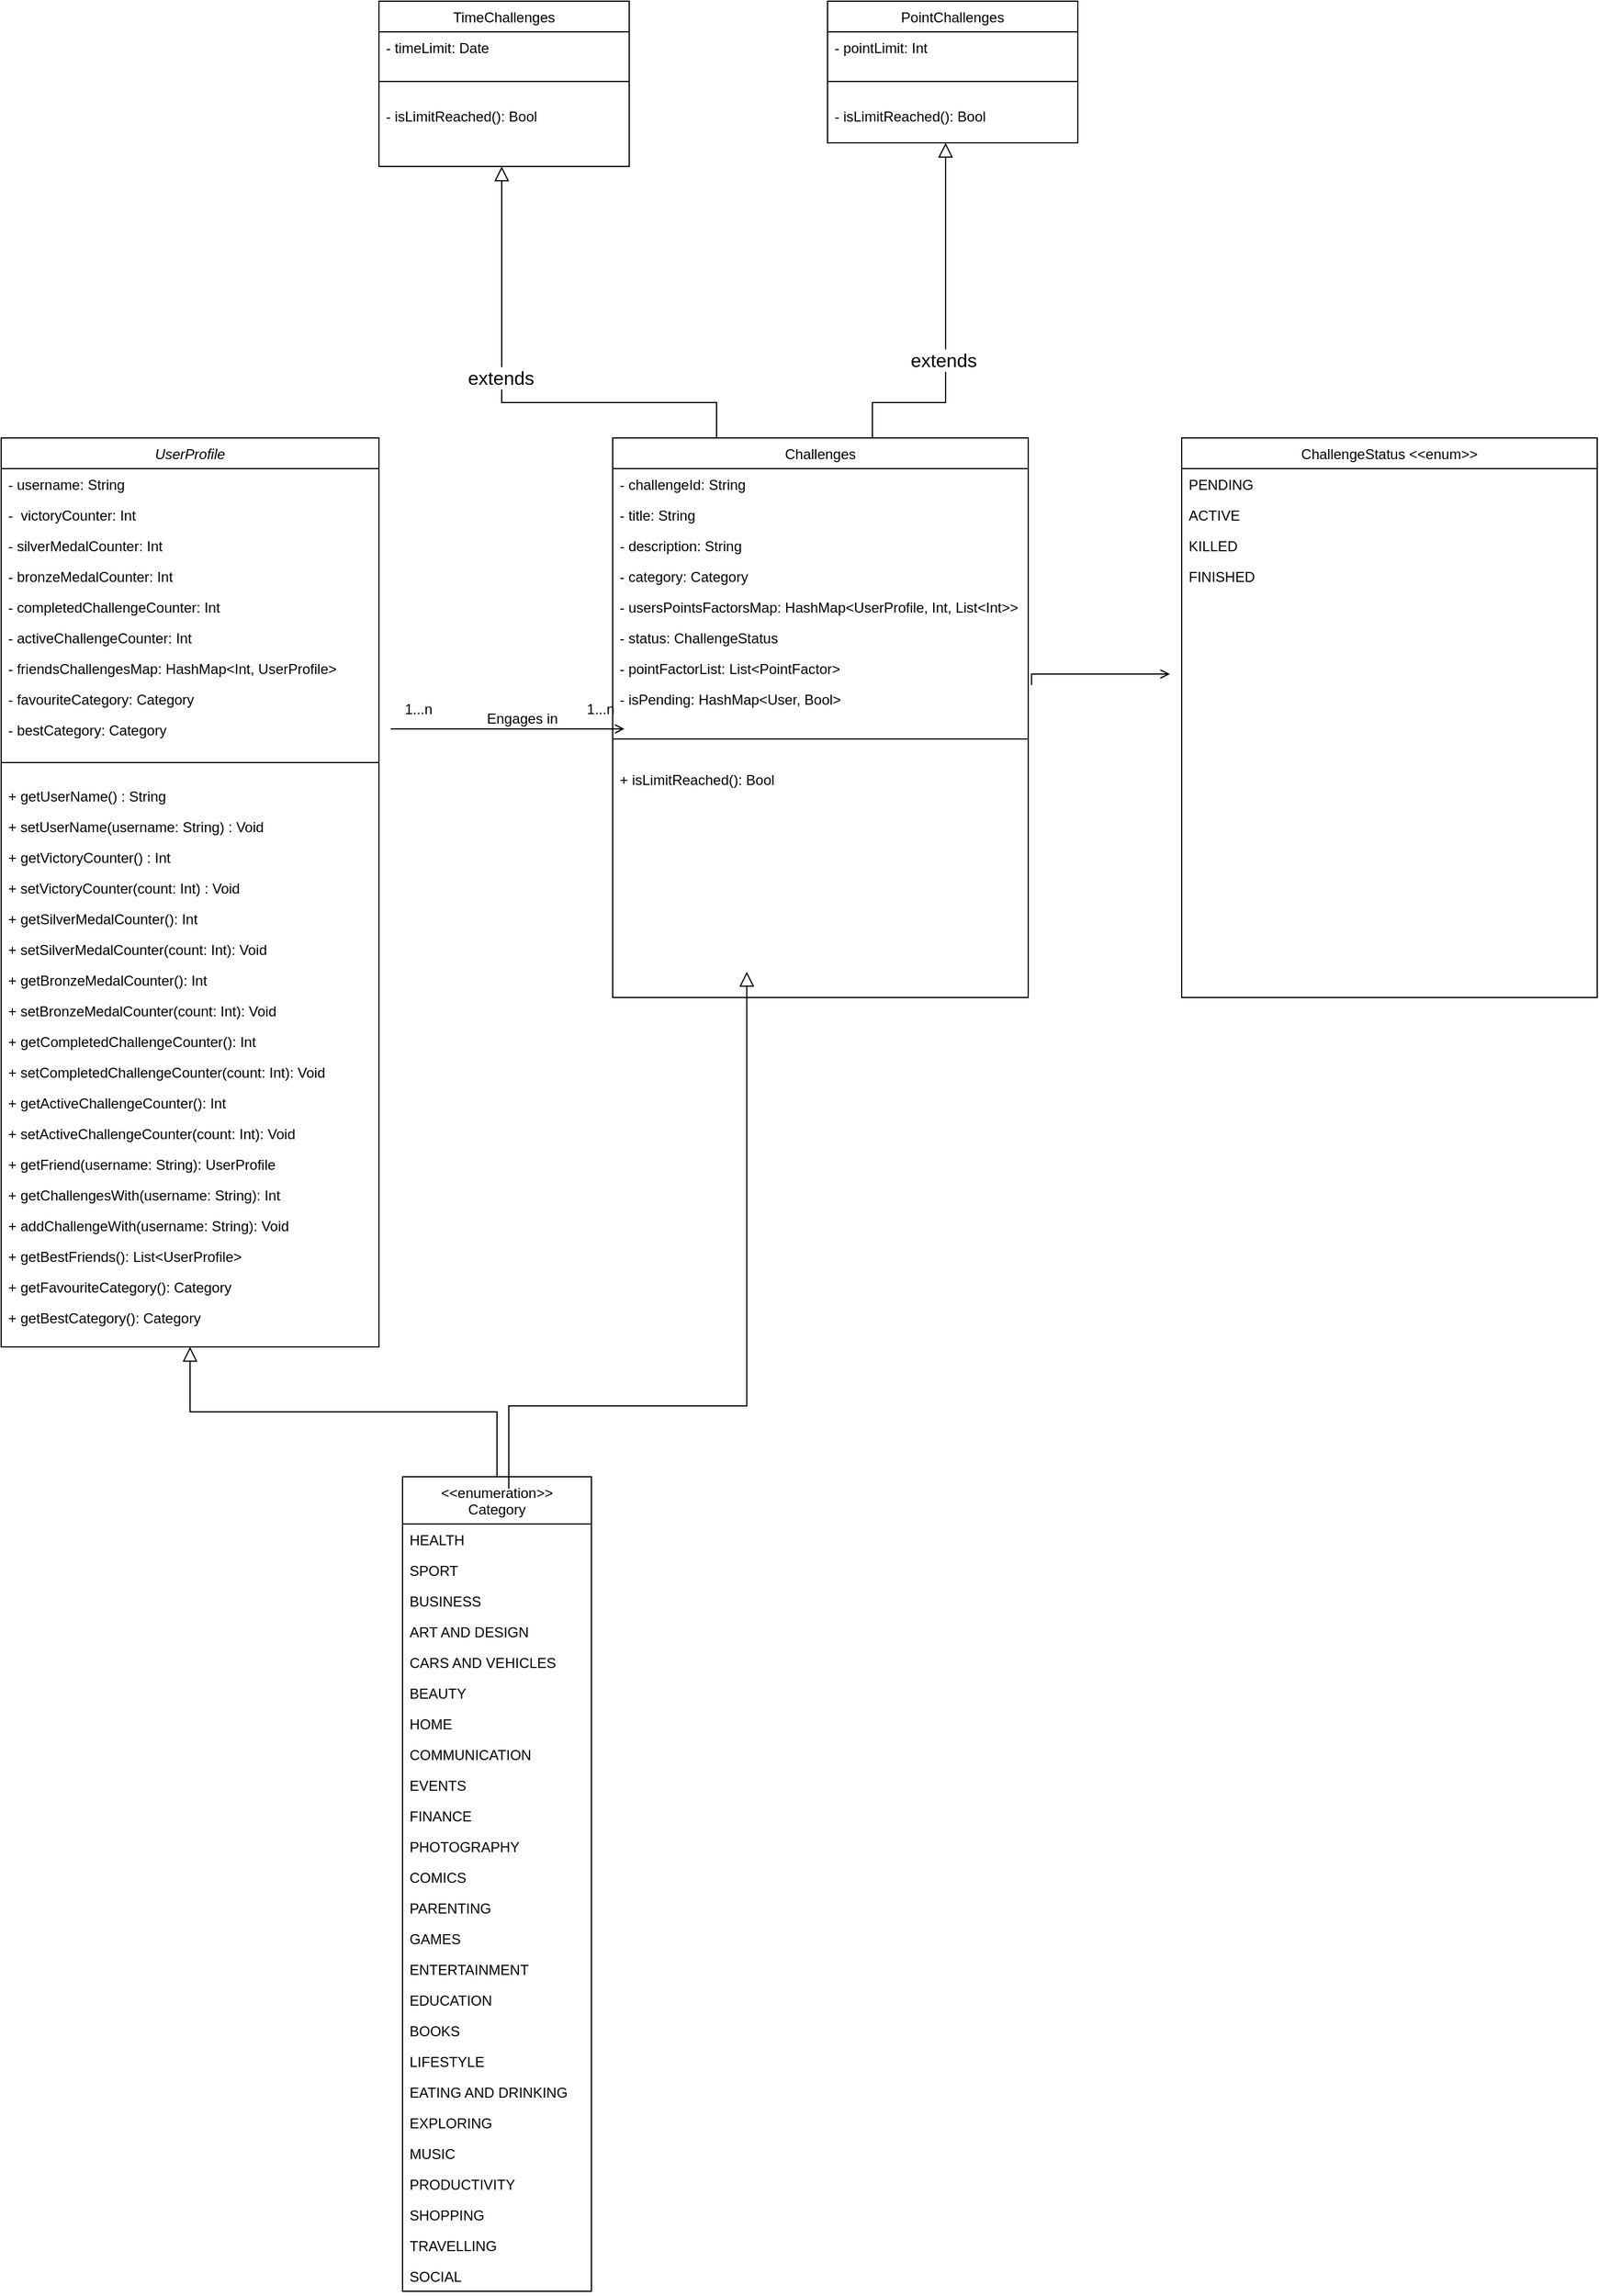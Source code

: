 <mxfile version="20.6.0" type="github">
  <diagram id="C5RBs43oDa-KdzZeNtuy" name="Page-1">
    <mxGraphModel dx="2145" dy="1769" grid="1" gridSize="10" guides="1" tooltips="1" connect="1" arrows="1" fold="1" page="1" pageScale="1" pageWidth="827" pageHeight="1169" math="0" shadow="0">
      <root>
        <mxCell id="WIyWlLk6GJQsqaUBKTNV-0" />
        <mxCell id="WIyWlLk6GJQsqaUBKTNV-1" parent="WIyWlLk6GJQsqaUBKTNV-0" />
        <mxCell id="zkfFHV4jXpPFQw0GAbJ--0" value="UserProfile" style="swimlane;fontStyle=2;align=center;verticalAlign=top;childLayout=stackLayout;horizontal=1;startSize=26;horizontalStack=0;resizeParent=1;resizeLast=0;collapsible=1;marginBottom=0;rounded=0;shadow=0;strokeWidth=1;" parent="WIyWlLk6GJQsqaUBKTNV-1" vertex="1">
          <mxGeometry x="-10" y="120" width="320" height="770" as="geometry">
            <mxRectangle x="230" y="140" width="160" height="26" as="alternateBounds" />
          </mxGeometry>
        </mxCell>
        <mxCell id="zkfFHV4jXpPFQw0GAbJ--1" value="- username: String" style="text;align=left;verticalAlign=top;spacingLeft=4;spacingRight=4;overflow=hidden;rotatable=0;points=[[0,0.5],[1,0.5]];portConstraint=eastwest;" parent="zkfFHV4jXpPFQw0GAbJ--0" vertex="1">
          <mxGeometry y="26" width="320" height="26" as="geometry" />
        </mxCell>
        <mxCell id="zkfFHV4jXpPFQw0GAbJ--2" value="-  victoryCounter: Int" style="text;align=left;verticalAlign=top;spacingLeft=4;spacingRight=4;overflow=hidden;rotatable=0;points=[[0,0.5],[1,0.5]];portConstraint=eastwest;rounded=0;shadow=0;html=0;" parent="zkfFHV4jXpPFQw0GAbJ--0" vertex="1">
          <mxGeometry y="52" width="320" height="26" as="geometry" />
        </mxCell>
        <mxCell id="zkfFHV4jXpPFQw0GAbJ--3" value="- silverMedalCounter: Int&#xa;" style="text;align=left;verticalAlign=top;spacingLeft=4;spacingRight=4;overflow=hidden;rotatable=0;points=[[0,0.5],[1,0.5]];portConstraint=eastwest;rounded=0;shadow=0;html=0;" parent="zkfFHV4jXpPFQw0GAbJ--0" vertex="1">
          <mxGeometry y="78" width="320" height="26" as="geometry" />
        </mxCell>
        <mxCell id="FBFpAw8Z1luZuFjAXSS2-0" value="- bronzeMedalCounter: Int" style="text;align=left;verticalAlign=top;spacingLeft=4;spacingRight=4;overflow=hidden;rotatable=0;points=[[0,0.5],[1,0.5]];portConstraint=eastwest;rounded=0;shadow=0;html=0;" parent="zkfFHV4jXpPFQw0GAbJ--0" vertex="1">
          <mxGeometry y="104" width="320" height="26" as="geometry" />
        </mxCell>
        <mxCell id="FBFpAw8Z1luZuFjAXSS2-6" value="- completedChallengeCounter: Int&#xa;" style="text;align=left;verticalAlign=top;spacingLeft=4;spacingRight=4;overflow=hidden;rotatable=0;points=[[0,0.5],[1,0.5]];portConstraint=eastwest;rounded=0;shadow=0;html=0;" parent="zkfFHV4jXpPFQw0GAbJ--0" vertex="1">
          <mxGeometry y="130" width="320" height="26" as="geometry" />
        </mxCell>
        <mxCell id="FBFpAw8Z1luZuFjAXSS2-7" value="- activeChallengeCounter: Int&#xa;" style="text;align=left;verticalAlign=top;spacingLeft=4;spacingRight=4;overflow=hidden;rotatable=0;points=[[0,0.5],[1,0.5]];portConstraint=eastwest;rounded=0;shadow=0;html=0;" parent="zkfFHV4jXpPFQw0GAbJ--0" vertex="1">
          <mxGeometry y="156" width="320" height="26" as="geometry" />
        </mxCell>
        <mxCell id="FBFpAw8Z1luZuFjAXSS2-1" value="- friendsChallengesMap: HashMap&lt;Int, UserProfile&gt;&#xa;" style="text;align=left;verticalAlign=top;spacingLeft=4;spacingRight=4;overflow=hidden;rotatable=0;points=[[0,0.5],[1,0.5]];portConstraint=eastwest;rounded=0;shadow=0;html=0;" parent="zkfFHV4jXpPFQw0GAbJ--0" vertex="1">
          <mxGeometry y="182" width="320" height="26" as="geometry" />
        </mxCell>
        <mxCell id="FBFpAw8Z1luZuFjAXSS2-2" value="- favouriteCategory: Category" style="text;align=left;verticalAlign=top;spacingLeft=4;spacingRight=4;overflow=hidden;rotatable=0;points=[[0,0.5],[1,0.5]];portConstraint=eastwest;rounded=0;shadow=0;html=0;" parent="zkfFHV4jXpPFQw0GAbJ--0" vertex="1">
          <mxGeometry y="208" width="320" height="26" as="geometry" />
        </mxCell>
        <mxCell id="FBFpAw8Z1luZuFjAXSS2-4" value="- bestCategory: Category&#xa;" style="text;align=left;verticalAlign=top;spacingLeft=4;spacingRight=4;overflow=hidden;rotatable=0;points=[[0,0.5],[1,0.5]];portConstraint=eastwest;rounded=0;shadow=0;html=0;" parent="zkfFHV4jXpPFQw0GAbJ--0" vertex="1">
          <mxGeometry y="234" width="320" height="26" as="geometry" />
        </mxCell>
        <mxCell id="zkfFHV4jXpPFQw0GAbJ--4" value="" style="line;html=1;strokeWidth=1;align=left;verticalAlign=middle;spacingTop=-1;spacingLeft=3;spacingRight=3;rotatable=0;labelPosition=right;points=[];portConstraint=eastwest;" parent="zkfFHV4jXpPFQw0GAbJ--0" vertex="1">
          <mxGeometry y="260" width="320" height="30" as="geometry" />
        </mxCell>
        <mxCell id="FBFpAw8Z1luZuFjAXSS2-75" value="+ getUserName() : String&#xa;" style="text;align=left;verticalAlign=top;spacingLeft=4;spacingRight=4;overflow=hidden;rotatable=0;points=[[0,0.5],[1,0.5]];portConstraint=eastwest;rounded=0;shadow=0;html=0;" parent="zkfFHV4jXpPFQw0GAbJ--0" vertex="1">
          <mxGeometry y="290" width="320" height="26" as="geometry" />
        </mxCell>
        <mxCell id="FBFpAw8Z1luZuFjAXSS2-76" value="+ setUserName(username: String) : Void&#xa;" style="text;align=left;verticalAlign=top;spacingLeft=4;spacingRight=4;overflow=hidden;rotatable=0;points=[[0,0.5],[1,0.5]];portConstraint=eastwest;rounded=0;shadow=0;html=0;" parent="zkfFHV4jXpPFQw0GAbJ--0" vertex="1">
          <mxGeometry y="316" width="320" height="26" as="geometry" />
        </mxCell>
        <mxCell id="FBFpAw8Z1luZuFjAXSS2-77" value="+ getVictoryCounter() : Int&#xa;" style="text;align=left;verticalAlign=top;spacingLeft=4;spacingRight=4;overflow=hidden;rotatable=0;points=[[0,0.5],[1,0.5]];portConstraint=eastwest;rounded=0;shadow=0;html=0;" parent="zkfFHV4jXpPFQw0GAbJ--0" vertex="1">
          <mxGeometry y="342" width="320" height="26" as="geometry" />
        </mxCell>
        <mxCell id="FBFpAw8Z1luZuFjAXSS2-78" value="+ setVictoryCounter(count: Int) : Void&#xa;" style="text;align=left;verticalAlign=top;spacingLeft=4;spacingRight=4;overflow=hidden;rotatable=0;points=[[0,0.5],[1,0.5]];portConstraint=eastwest;rounded=0;shadow=0;html=0;" parent="zkfFHV4jXpPFQw0GAbJ--0" vertex="1">
          <mxGeometry y="368" width="320" height="26" as="geometry" />
        </mxCell>
        <mxCell id="FBFpAw8Z1luZuFjAXSS2-80" value="+ getSilverMedalCounter(): Int&#xa;" style="text;align=left;verticalAlign=top;spacingLeft=4;spacingRight=4;overflow=hidden;rotatable=0;points=[[0,0.5],[1,0.5]];portConstraint=eastwest;rounded=0;shadow=0;html=0;" parent="zkfFHV4jXpPFQw0GAbJ--0" vertex="1">
          <mxGeometry y="394" width="320" height="26" as="geometry" />
        </mxCell>
        <mxCell id="FBFpAw8Z1luZuFjAXSS2-81" value="+ setSilverMedalCounter(count: Int): Void&#xa;" style="text;align=left;verticalAlign=top;spacingLeft=4;spacingRight=4;overflow=hidden;rotatable=0;points=[[0,0.5],[1,0.5]];portConstraint=eastwest;rounded=0;shadow=0;html=0;" parent="zkfFHV4jXpPFQw0GAbJ--0" vertex="1">
          <mxGeometry y="420" width="320" height="26" as="geometry" />
        </mxCell>
        <mxCell id="FBFpAw8Z1luZuFjAXSS2-82" value="+ getBronzeMedalCounter(): Int" style="text;align=left;verticalAlign=top;spacingLeft=4;spacingRight=4;overflow=hidden;rotatable=0;points=[[0,0.5],[1,0.5]];portConstraint=eastwest;rounded=0;shadow=0;html=0;" parent="zkfFHV4jXpPFQw0GAbJ--0" vertex="1">
          <mxGeometry y="446" width="320" height="26" as="geometry" />
        </mxCell>
        <mxCell id="FBFpAw8Z1luZuFjAXSS2-83" value="+ setBronzeMedalCounter(count: Int): Void&#xa;" style="text;align=left;verticalAlign=top;spacingLeft=4;spacingRight=4;overflow=hidden;rotatable=0;points=[[0,0.5],[1,0.5]];portConstraint=eastwest;rounded=0;shadow=0;html=0;" parent="zkfFHV4jXpPFQw0GAbJ--0" vertex="1">
          <mxGeometry y="472" width="320" height="26" as="geometry" />
        </mxCell>
        <mxCell id="FBFpAw8Z1luZuFjAXSS2-84" value="+ getCompletedChallengeCounter(): Int&#xa;" style="text;align=left;verticalAlign=top;spacingLeft=4;spacingRight=4;overflow=hidden;rotatable=0;points=[[0,0.5],[1,0.5]];portConstraint=eastwest;rounded=0;shadow=0;html=0;" parent="zkfFHV4jXpPFQw0GAbJ--0" vertex="1">
          <mxGeometry y="498" width="320" height="26" as="geometry" />
        </mxCell>
        <mxCell id="FBFpAw8Z1luZuFjAXSS2-85" value="+ setCompletedChallengeCounter(count: Int): Void&#xa;" style="text;align=left;verticalAlign=top;spacingLeft=4;spacingRight=4;overflow=hidden;rotatable=0;points=[[0,0.5],[1,0.5]];portConstraint=eastwest;rounded=0;shadow=0;html=0;" parent="zkfFHV4jXpPFQw0GAbJ--0" vertex="1">
          <mxGeometry y="524" width="320" height="26" as="geometry" />
        </mxCell>
        <mxCell id="FBFpAw8Z1luZuFjAXSS2-86" value="+ getActiveChallengeCounter(): Int&#xa;" style="text;align=left;verticalAlign=top;spacingLeft=4;spacingRight=4;overflow=hidden;rotatable=0;points=[[0,0.5],[1,0.5]];portConstraint=eastwest;rounded=0;shadow=0;html=0;" parent="zkfFHV4jXpPFQw0GAbJ--0" vertex="1">
          <mxGeometry y="550" width="320" height="26" as="geometry" />
        </mxCell>
        <mxCell id="FBFpAw8Z1luZuFjAXSS2-87" value="+ setActiveChallengeCounter(count: Int): Void&#xa;&#xa;" style="text;align=left;verticalAlign=top;spacingLeft=4;spacingRight=4;overflow=hidden;rotatable=0;points=[[0,0.5],[1,0.5]];portConstraint=eastwest;rounded=0;shadow=0;html=0;" parent="zkfFHV4jXpPFQw0GAbJ--0" vertex="1">
          <mxGeometry y="576" width="320" height="26" as="geometry" />
        </mxCell>
        <mxCell id="FBFpAw8Z1luZuFjAXSS2-88" value="+ getFriend(username: String): UserProfile&#xa;" style="text;align=left;verticalAlign=top;spacingLeft=4;spacingRight=4;overflow=hidden;rotatable=0;points=[[0,0.5],[1,0.5]];portConstraint=eastwest;rounded=0;shadow=0;html=0;" parent="zkfFHV4jXpPFQw0GAbJ--0" vertex="1">
          <mxGeometry y="602" width="320" height="26" as="geometry" />
        </mxCell>
        <mxCell id="FBFpAw8Z1luZuFjAXSS2-89" value="+ getChallengesWith(username: String): Int&#xa;" style="text;align=left;verticalAlign=top;spacingLeft=4;spacingRight=4;overflow=hidden;rotatable=0;points=[[0,0.5],[1,0.5]];portConstraint=eastwest;rounded=0;shadow=0;html=0;" parent="zkfFHV4jXpPFQw0GAbJ--0" vertex="1">
          <mxGeometry y="628" width="320" height="26" as="geometry" />
        </mxCell>
        <mxCell id="FBFpAw8Z1luZuFjAXSS2-90" value="+ addChallengeWith(username: String): Void&#xa;" style="text;align=left;verticalAlign=top;spacingLeft=4;spacingRight=4;overflow=hidden;rotatable=0;points=[[0,0.5],[1,0.5]];portConstraint=eastwest;rounded=0;shadow=0;html=0;" parent="zkfFHV4jXpPFQw0GAbJ--0" vertex="1">
          <mxGeometry y="654" width="320" height="26" as="geometry" />
        </mxCell>
        <mxCell id="FBFpAw8Z1luZuFjAXSS2-91" value="+ getBestFriends(): List&lt;UserProfile&gt;&#xa;" style="text;align=left;verticalAlign=top;spacingLeft=4;spacingRight=4;overflow=hidden;rotatable=0;points=[[0,0.5],[1,0.5]];portConstraint=eastwest;rounded=0;shadow=0;html=0;" parent="zkfFHV4jXpPFQw0GAbJ--0" vertex="1">
          <mxGeometry y="680" width="320" height="26" as="geometry" />
        </mxCell>
        <mxCell id="FBFpAw8Z1luZuFjAXSS2-92" value="+ getFavouriteCategory(): Category" style="text;align=left;verticalAlign=top;spacingLeft=4;spacingRight=4;overflow=hidden;rotatable=0;points=[[0,0.5],[1,0.5]];portConstraint=eastwest;rounded=0;shadow=0;html=0;" parent="zkfFHV4jXpPFQw0GAbJ--0" vertex="1">
          <mxGeometry y="706" width="320" height="26" as="geometry" />
        </mxCell>
        <mxCell id="FBFpAw8Z1luZuFjAXSS2-94" value="+ getBestCategory(): Category" style="text;align=left;verticalAlign=top;spacingLeft=4;spacingRight=4;overflow=hidden;rotatable=0;points=[[0,0.5],[1,0.5]];portConstraint=eastwest;rounded=0;shadow=0;html=0;" parent="zkfFHV4jXpPFQw0GAbJ--0" vertex="1">
          <mxGeometry y="732" width="320" height="26" as="geometry" />
        </mxCell>
        <mxCell id="zkfFHV4jXpPFQw0GAbJ--6" value="&lt;&lt;enumeration&gt;&gt;&#xa;Category" style="swimlane;fontStyle=0;align=center;verticalAlign=top;childLayout=stackLayout;horizontal=1;startSize=40;horizontalStack=0;resizeParent=1;resizeLast=0;collapsible=1;marginBottom=0;rounded=0;shadow=0;strokeWidth=1;" parent="WIyWlLk6GJQsqaUBKTNV-1" vertex="1">
          <mxGeometry x="330" y="1000" width="160" height="690" as="geometry">
            <mxRectangle x="185" y="510" width="160" height="26" as="alternateBounds" />
          </mxGeometry>
        </mxCell>
        <mxCell id="zkfFHV4jXpPFQw0GAbJ--7" value="HEALTH" style="text;align=left;verticalAlign=top;spacingLeft=4;spacingRight=4;overflow=hidden;rotatable=0;points=[[0,0.5],[1,0.5]];portConstraint=eastwest;" parent="zkfFHV4jXpPFQw0GAbJ--6" vertex="1">
          <mxGeometry y="40" width="160" height="26" as="geometry" />
        </mxCell>
        <mxCell id="zkfFHV4jXpPFQw0GAbJ--8" value="SPORT" style="text;align=left;verticalAlign=top;spacingLeft=4;spacingRight=4;overflow=hidden;rotatable=0;points=[[0,0.5],[1,0.5]];portConstraint=eastwest;rounded=0;shadow=0;html=0;" parent="zkfFHV4jXpPFQw0GAbJ--6" vertex="1">
          <mxGeometry y="66" width="160" height="26" as="geometry" />
        </mxCell>
        <mxCell id="FBFpAw8Z1luZuFjAXSS2-13" value="BUSINESS&#xa;" style="text;align=left;verticalAlign=top;spacingLeft=4;spacingRight=4;overflow=hidden;rotatable=0;points=[[0,0.5],[1,0.5]];portConstraint=eastwest;rounded=0;shadow=0;html=0;" parent="zkfFHV4jXpPFQw0GAbJ--6" vertex="1">
          <mxGeometry y="92" width="160" height="26" as="geometry" />
        </mxCell>
        <mxCell id="FBFpAw8Z1luZuFjAXSS2-19" value="ART AND DESIGN&#xa;" style="text;align=left;verticalAlign=top;spacingLeft=4;spacingRight=4;overflow=hidden;rotatable=0;points=[[0,0.5],[1,0.5]];portConstraint=eastwest;rounded=0;shadow=0;html=0;" parent="zkfFHV4jXpPFQw0GAbJ--6" vertex="1">
          <mxGeometry y="118" width="160" height="26" as="geometry" />
        </mxCell>
        <mxCell id="FBFpAw8Z1luZuFjAXSS2-20" value="CARS AND VEHICLES&#xa;" style="text;align=left;verticalAlign=top;spacingLeft=4;spacingRight=4;overflow=hidden;rotatable=0;points=[[0,0.5],[1,0.5]];portConstraint=eastwest;rounded=0;shadow=0;html=0;" parent="zkfFHV4jXpPFQw0GAbJ--6" vertex="1">
          <mxGeometry y="144" width="160" height="26" as="geometry" />
        </mxCell>
        <mxCell id="FBFpAw8Z1luZuFjAXSS2-21" value="BEAUTY&#xa;" style="text;align=left;verticalAlign=top;spacingLeft=4;spacingRight=4;overflow=hidden;rotatable=0;points=[[0,0.5],[1,0.5]];portConstraint=eastwest;rounded=0;shadow=0;html=0;" parent="zkfFHV4jXpPFQw0GAbJ--6" vertex="1">
          <mxGeometry y="170" width="160" height="26" as="geometry" />
        </mxCell>
        <mxCell id="FBFpAw8Z1luZuFjAXSS2-22" value="HOME" style="text;align=left;verticalAlign=top;spacingLeft=4;spacingRight=4;overflow=hidden;rotatable=0;points=[[0,0.5],[1,0.5]];portConstraint=eastwest;rounded=0;shadow=0;html=0;" parent="zkfFHV4jXpPFQw0GAbJ--6" vertex="1">
          <mxGeometry y="196" width="160" height="26" as="geometry" />
        </mxCell>
        <mxCell id="FBFpAw8Z1luZuFjAXSS2-32" value="COMMUNICATION&#xa;" style="text;align=left;verticalAlign=top;spacingLeft=4;spacingRight=4;overflow=hidden;rotatable=0;points=[[0,0.5],[1,0.5]];portConstraint=eastwest;rounded=0;shadow=0;html=0;" parent="zkfFHV4jXpPFQw0GAbJ--6" vertex="1">
          <mxGeometry y="222" width="160" height="26" as="geometry" />
        </mxCell>
        <mxCell id="FBFpAw8Z1luZuFjAXSS2-33" value="EVENTS" style="text;align=left;verticalAlign=top;spacingLeft=4;spacingRight=4;overflow=hidden;rotatable=0;points=[[0,0.5],[1,0.5]];portConstraint=eastwest;rounded=0;shadow=0;html=0;" parent="zkfFHV4jXpPFQw0GAbJ--6" vertex="1">
          <mxGeometry y="248" width="160" height="26" as="geometry" />
        </mxCell>
        <mxCell id="FBFpAw8Z1luZuFjAXSS2-34" value="FINANCE" style="text;align=left;verticalAlign=top;spacingLeft=4;spacingRight=4;overflow=hidden;rotatable=0;points=[[0,0.5],[1,0.5]];portConstraint=eastwest;rounded=0;shadow=0;html=0;" parent="zkfFHV4jXpPFQw0GAbJ--6" vertex="1">
          <mxGeometry y="274" width="160" height="26" as="geometry" />
        </mxCell>
        <mxCell id="FBFpAw8Z1luZuFjAXSS2-35" value="PHOTOGRAPHY" style="text;align=left;verticalAlign=top;spacingLeft=4;spacingRight=4;overflow=hidden;rotatable=0;points=[[0,0.5],[1,0.5]];portConstraint=eastwest;rounded=0;shadow=0;html=0;" parent="zkfFHV4jXpPFQw0GAbJ--6" vertex="1">
          <mxGeometry y="300" width="160" height="26" as="geometry" />
        </mxCell>
        <mxCell id="FBFpAw8Z1luZuFjAXSS2-36" value="COMICS" style="text;align=left;verticalAlign=top;spacingLeft=4;spacingRight=4;overflow=hidden;rotatable=0;points=[[0,0.5],[1,0.5]];portConstraint=eastwest;rounded=0;shadow=0;html=0;" parent="zkfFHV4jXpPFQw0GAbJ--6" vertex="1">
          <mxGeometry y="326" width="160" height="26" as="geometry" />
        </mxCell>
        <mxCell id="FBFpAw8Z1luZuFjAXSS2-37" value="PARENTING" style="text;align=left;verticalAlign=top;spacingLeft=4;spacingRight=4;overflow=hidden;rotatable=0;points=[[0,0.5],[1,0.5]];portConstraint=eastwest;rounded=0;shadow=0;html=0;" parent="zkfFHV4jXpPFQw0GAbJ--6" vertex="1">
          <mxGeometry y="352" width="160" height="26" as="geometry" />
        </mxCell>
        <mxCell id="FBFpAw8Z1luZuFjAXSS2-38" value="GAMES" style="text;align=left;verticalAlign=top;spacingLeft=4;spacingRight=4;overflow=hidden;rotatable=0;points=[[0,0.5],[1,0.5]];portConstraint=eastwest;rounded=0;shadow=0;html=0;" parent="zkfFHV4jXpPFQw0GAbJ--6" vertex="1">
          <mxGeometry y="378" width="160" height="26" as="geometry" />
        </mxCell>
        <mxCell id="FBFpAw8Z1luZuFjAXSS2-39" value="ENTERTAINMENT" style="text;align=left;verticalAlign=top;spacingLeft=4;spacingRight=4;overflow=hidden;rotatable=0;points=[[0,0.5],[1,0.5]];portConstraint=eastwest;rounded=0;shadow=0;html=0;" parent="zkfFHV4jXpPFQw0GAbJ--6" vertex="1">
          <mxGeometry y="404" width="160" height="26" as="geometry" />
        </mxCell>
        <mxCell id="FBFpAw8Z1luZuFjAXSS2-42" value="EDUCATION" style="text;align=left;verticalAlign=top;spacingLeft=4;spacingRight=4;overflow=hidden;rotatable=0;points=[[0,0.5],[1,0.5]];portConstraint=eastwest;rounded=0;shadow=0;html=0;" parent="zkfFHV4jXpPFQw0GAbJ--6" vertex="1">
          <mxGeometry y="430" width="160" height="26" as="geometry" />
        </mxCell>
        <mxCell id="FBFpAw8Z1luZuFjAXSS2-43" value="BOOKS" style="text;align=left;verticalAlign=top;spacingLeft=4;spacingRight=4;overflow=hidden;rotatable=0;points=[[0,0.5],[1,0.5]];portConstraint=eastwest;rounded=0;shadow=0;html=0;" parent="zkfFHV4jXpPFQw0GAbJ--6" vertex="1">
          <mxGeometry y="456" width="160" height="26" as="geometry" />
        </mxCell>
        <mxCell id="FBFpAw8Z1luZuFjAXSS2-63" value="LIFESTYLE" style="text;align=left;verticalAlign=top;spacingLeft=4;spacingRight=4;overflow=hidden;rotatable=0;points=[[0,0.5],[1,0.5]];portConstraint=eastwest;rounded=0;shadow=0;html=0;" parent="zkfFHV4jXpPFQw0GAbJ--6" vertex="1">
          <mxGeometry y="482" width="160" height="26" as="geometry" />
        </mxCell>
        <mxCell id="FBFpAw8Z1luZuFjAXSS2-64" value="EATING AND DRINKING" style="text;align=left;verticalAlign=top;spacingLeft=4;spacingRight=4;overflow=hidden;rotatable=0;points=[[0,0.5],[1,0.5]];portConstraint=eastwest;rounded=0;shadow=0;html=0;" parent="zkfFHV4jXpPFQw0GAbJ--6" vertex="1">
          <mxGeometry y="508" width="160" height="26" as="geometry" />
        </mxCell>
        <mxCell id="FBFpAw8Z1luZuFjAXSS2-65" value="EXPLORING" style="text;align=left;verticalAlign=top;spacingLeft=4;spacingRight=4;overflow=hidden;rotatable=0;points=[[0,0.5],[1,0.5]];portConstraint=eastwest;rounded=0;shadow=0;html=0;" parent="zkfFHV4jXpPFQw0GAbJ--6" vertex="1">
          <mxGeometry y="534" width="160" height="26" as="geometry" />
        </mxCell>
        <mxCell id="FBFpAw8Z1luZuFjAXSS2-66" value="MUSIC" style="text;align=left;verticalAlign=top;spacingLeft=4;spacingRight=4;overflow=hidden;rotatable=0;points=[[0,0.5],[1,0.5]];portConstraint=eastwest;rounded=0;shadow=0;html=0;" parent="zkfFHV4jXpPFQw0GAbJ--6" vertex="1">
          <mxGeometry y="560" width="160" height="26" as="geometry" />
        </mxCell>
        <mxCell id="FBFpAw8Z1luZuFjAXSS2-67" value="PRODUCTIVITY" style="text;align=left;verticalAlign=top;spacingLeft=4;spacingRight=4;overflow=hidden;rotatable=0;points=[[0,0.5],[1,0.5]];portConstraint=eastwest;rounded=0;shadow=0;html=0;" parent="zkfFHV4jXpPFQw0GAbJ--6" vertex="1">
          <mxGeometry y="586" width="160" height="26" as="geometry" />
        </mxCell>
        <mxCell id="FBFpAw8Z1luZuFjAXSS2-68" value="SHOPPING" style="text;align=left;verticalAlign=top;spacingLeft=4;spacingRight=4;overflow=hidden;rotatable=0;points=[[0,0.5],[1,0.5]];portConstraint=eastwest;rounded=0;shadow=0;html=0;" parent="zkfFHV4jXpPFQw0GAbJ--6" vertex="1">
          <mxGeometry y="612" width="160" height="26" as="geometry" />
        </mxCell>
        <mxCell id="FBFpAw8Z1luZuFjAXSS2-70" value="TRAVELLING" style="text;align=left;verticalAlign=top;spacingLeft=4;spacingRight=4;overflow=hidden;rotatable=0;points=[[0,0.5],[1,0.5]];portConstraint=eastwest;rounded=0;shadow=0;html=0;" parent="zkfFHV4jXpPFQw0GAbJ--6" vertex="1">
          <mxGeometry y="638" width="160" height="26" as="geometry" />
        </mxCell>
        <mxCell id="FBFpAw8Z1luZuFjAXSS2-72" value="SOCIAL" style="text;align=left;verticalAlign=top;spacingLeft=4;spacingRight=4;overflow=hidden;rotatable=0;points=[[0,0.5],[1,0.5]];portConstraint=eastwest;rounded=0;shadow=0;html=0;" parent="zkfFHV4jXpPFQw0GAbJ--6" vertex="1">
          <mxGeometry y="664" width="160" height="26" as="geometry" />
        </mxCell>
        <mxCell id="zkfFHV4jXpPFQw0GAbJ--17" value="Challenges" style="swimlane;fontStyle=0;align=center;verticalAlign=top;childLayout=stackLayout;horizontal=1;startSize=26;horizontalStack=0;resizeParent=1;resizeLast=0;collapsible=1;marginBottom=0;rounded=0;shadow=0;strokeWidth=1;" parent="WIyWlLk6GJQsqaUBKTNV-1" vertex="1">
          <mxGeometry x="508" y="120" width="352" height="474" as="geometry">
            <mxRectangle x="550" y="140" width="160" height="26" as="alternateBounds" />
          </mxGeometry>
        </mxCell>
        <mxCell id="zkfFHV4jXpPFQw0GAbJ--18" value="- challengeId: String" style="text;align=left;verticalAlign=top;spacingLeft=4;spacingRight=4;overflow=hidden;rotatable=0;points=[[0,0.5],[1,0.5]];portConstraint=eastwest;" parent="zkfFHV4jXpPFQw0GAbJ--17" vertex="1">
          <mxGeometry y="26" width="352" height="26" as="geometry" />
        </mxCell>
        <mxCell id="zkfFHV4jXpPFQw0GAbJ--19" value="- title: String&#xa;" style="text;align=left;verticalAlign=top;spacingLeft=4;spacingRight=4;overflow=hidden;rotatable=0;points=[[0,0.5],[1,0.5]];portConstraint=eastwest;rounded=0;shadow=0;html=0;" parent="zkfFHV4jXpPFQw0GAbJ--17" vertex="1">
          <mxGeometry y="52" width="352" height="26" as="geometry" />
        </mxCell>
        <mxCell id="zkfFHV4jXpPFQw0GAbJ--20" value="- description: String&#xa;" style="text;align=left;verticalAlign=top;spacingLeft=4;spacingRight=4;overflow=hidden;rotatable=0;points=[[0,0.5],[1,0.5]];portConstraint=eastwest;rounded=0;shadow=0;html=0;" parent="zkfFHV4jXpPFQw0GAbJ--17" vertex="1">
          <mxGeometry y="78" width="352" height="26" as="geometry" />
        </mxCell>
        <mxCell id="zkfFHV4jXpPFQw0GAbJ--21" value="- category: Category" style="text;align=left;verticalAlign=top;spacingLeft=4;spacingRight=4;overflow=hidden;rotatable=0;points=[[0,0.5],[1,0.5]];portConstraint=eastwest;rounded=0;shadow=0;html=0;" parent="zkfFHV4jXpPFQw0GAbJ--17" vertex="1">
          <mxGeometry y="104" width="352" height="26" as="geometry" />
        </mxCell>
        <mxCell id="zkfFHV4jXpPFQw0GAbJ--22" value="- usersPointsFactorsMap: HashMap&lt;UserProfile, Int, List&lt;Int&gt;&gt;" style="text;align=left;verticalAlign=top;spacingLeft=4;spacingRight=4;overflow=hidden;rotatable=0;points=[[0,0.5],[1,0.5]];portConstraint=eastwest;rounded=0;shadow=0;html=0;" parent="zkfFHV4jXpPFQw0GAbJ--17" vertex="1">
          <mxGeometry y="130" width="352" height="26" as="geometry" />
        </mxCell>
        <mxCell id="FBFpAw8Z1luZuFjAXSS2-96" value="- status: ChallengeStatus" style="text;align=left;verticalAlign=top;spacingLeft=4;spacingRight=4;overflow=hidden;rotatable=0;points=[[0,0.5],[1,0.5]];portConstraint=eastwest;rounded=0;shadow=0;html=0;" parent="zkfFHV4jXpPFQw0GAbJ--17" vertex="1">
          <mxGeometry y="156" width="352" height="26" as="geometry" />
        </mxCell>
        <mxCell id="FBFpAw8Z1luZuFjAXSS2-97" value="- pointFactorList: List&lt;PointFactor&gt;" style="text;align=left;verticalAlign=top;spacingLeft=4;spacingRight=4;overflow=hidden;rotatable=0;points=[[0,0.5],[1,0.5]];portConstraint=eastwest;rounded=0;shadow=0;html=0;" parent="zkfFHV4jXpPFQw0GAbJ--17" vertex="1">
          <mxGeometry y="182" width="352" height="26" as="geometry" />
        </mxCell>
        <mxCell id="0UnWy8WoWA7QSB2-TQKb-0" value="- isPending: HashMap&lt;User, Bool&gt;" style="text;align=left;verticalAlign=top;spacingLeft=4;spacingRight=4;overflow=hidden;rotatable=0;points=[[0,0.5],[1,0.5]];portConstraint=eastwest;rounded=0;shadow=0;html=0;" vertex="1" parent="zkfFHV4jXpPFQw0GAbJ--17">
          <mxGeometry y="208" width="352" height="26" as="geometry" />
        </mxCell>
        <mxCell id="zkfFHV4jXpPFQw0GAbJ--23" value="" style="line;html=1;strokeWidth=1;align=left;verticalAlign=middle;spacingTop=-1;spacingLeft=3;spacingRight=3;rotatable=0;labelPosition=right;points=[];portConstraint=eastwest;" parent="zkfFHV4jXpPFQw0GAbJ--17" vertex="1">
          <mxGeometry y="234" width="352" height="42" as="geometry" />
        </mxCell>
        <mxCell id="FBFpAw8Z1luZuFjAXSS2-127" value="+ isLimitReached(): Bool" style="text;align=left;verticalAlign=top;spacingLeft=4;spacingRight=4;overflow=hidden;rotatable=0;points=[[0,0.5],[1,0.5]];portConstraint=eastwest;rounded=0;shadow=0;html=0;" parent="zkfFHV4jXpPFQw0GAbJ--17" vertex="1">
          <mxGeometry y="276" width="352" height="26" as="geometry" />
        </mxCell>
        <mxCell id="FBFpAw8Z1luZuFjAXSS2-74" value="" style="endArrow=block;endSize=10;endFill=0;shadow=0;strokeWidth=1;rounded=0;edgeStyle=elbowEdgeStyle;elbow=vertical;exitX=0.5;exitY=0;exitDx=0;exitDy=0;entryX=0.5;entryY=1;entryDx=0;entryDy=0;" parent="WIyWlLk6GJQsqaUBKTNV-1" source="zkfFHV4jXpPFQw0GAbJ--6" target="zkfFHV4jXpPFQw0GAbJ--0" edge="1">
          <mxGeometry width="160" relative="1" as="geometry">
            <mxPoint x="560" y="501" as="sourcePoint" />
            <mxPoint x="220" y="490" as="targetPoint" />
          </mxGeometry>
        </mxCell>
        <mxCell id="FBFpAw8Z1luZuFjAXSS2-95" value="" style="endArrow=block;endSize=10;endFill=0;shadow=0;strokeWidth=1;rounded=0;edgeStyle=elbowEdgeStyle;elbow=vertical;exitX=0.5;exitY=0;exitDx=0;exitDy=0;entryX=0.536;entryY=1.162;entryDx=0;entryDy=0;entryPerimeter=0;" parent="WIyWlLk6GJQsqaUBKTNV-1" edge="1">
          <mxGeometry width="160" relative="1" as="geometry">
            <mxPoint x="420" y="1010" as="sourcePoint" />
            <mxPoint x="621.632" y="572.212" as="targetPoint" />
            <Array as="points">
              <mxPoint x="420" y="940" />
            </Array>
          </mxGeometry>
        </mxCell>
        <mxCell id="FBFpAw8Z1luZuFjAXSS2-99" value="TimeChallenges" style="swimlane;fontStyle=0;align=center;verticalAlign=top;childLayout=stackLayout;horizontal=1;startSize=26;horizontalStack=0;resizeParent=1;resizeLast=0;collapsible=1;marginBottom=0;rounded=0;shadow=0;strokeWidth=1;" parent="WIyWlLk6GJQsqaUBKTNV-1" vertex="1">
          <mxGeometry x="310" y="-250" width="212" height="140" as="geometry">
            <mxRectangle x="550" y="140" width="160" height="26" as="alternateBounds" />
          </mxGeometry>
        </mxCell>
        <mxCell id="FBFpAw8Z1luZuFjAXSS2-100" value="- timeLimit: Date" style="text;align=left;verticalAlign=top;spacingLeft=4;spacingRight=4;overflow=hidden;rotatable=0;points=[[0,0.5],[1,0.5]];portConstraint=eastwest;" parent="FBFpAw8Z1luZuFjAXSS2-99" vertex="1">
          <mxGeometry y="26" width="212" height="26" as="geometry" />
        </mxCell>
        <mxCell id="FBFpAw8Z1luZuFjAXSS2-107" value="" style="line;html=1;strokeWidth=1;align=left;verticalAlign=middle;spacingTop=-1;spacingLeft=3;spacingRight=3;rotatable=0;labelPosition=right;points=[];portConstraint=eastwest;" parent="FBFpAw8Z1luZuFjAXSS2-99" vertex="1">
          <mxGeometry y="52" width="212" height="32" as="geometry" />
        </mxCell>
        <mxCell id="FBFpAw8Z1luZuFjAXSS2-128" value="- isLimitReached(): Bool" style="text;align=left;verticalAlign=top;spacingLeft=4;spacingRight=4;overflow=hidden;rotatable=0;points=[[0,0.5],[1,0.5]];portConstraint=eastwest;rounded=0;shadow=0;html=0;" parent="FBFpAw8Z1luZuFjAXSS2-99" vertex="1">
          <mxGeometry y="84" width="212" height="26" as="geometry" />
        </mxCell>
        <mxCell id="FBFpAw8Z1luZuFjAXSS2-111" value="PointChallenges" style="swimlane;fontStyle=0;align=center;verticalAlign=top;childLayout=stackLayout;horizontal=1;startSize=26;horizontalStack=0;resizeParent=1;resizeLast=0;collapsible=1;marginBottom=0;rounded=0;shadow=0;strokeWidth=1;" parent="WIyWlLk6GJQsqaUBKTNV-1" vertex="1">
          <mxGeometry x="690" y="-250" width="212" height="120" as="geometry">
            <mxRectangle x="550" y="140" width="160" height="26" as="alternateBounds" />
          </mxGeometry>
        </mxCell>
        <mxCell id="FBFpAw8Z1luZuFjAXSS2-112" value="- pointLimit: Int" style="text;align=left;verticalAlign=top;spacingLeft=4;spacingRight=4;overflow=hidden;rotatable=0;points=[[0,0.5],[1,0.5]];portConstraint=eastwest;" parent="FBFpAw8Z1luZuFjAXSS2-111" vertex="1">
          <mxGeometry y="26" width="212" height="26" as="geometry" />
        </mxCell>
        <mxCell id="FBFpAw8Z1luZuFjAXSS2-119" value="" style="line;html=1;strokeWidth=1;align=left;verticalAlign=middle;spacingTop=-1;spacingLeft=3;spacingRight=3;rotatable=0;labelPosition=right;points=[];portConstraint=eastwest;" parent="FBFpAw8Z1luZuFjAXSS2-111" vertex="1">
          <mxGeometry y="52" width="212" height="32" as="geometry" />
        </mxCell>
        <mxCell id="FBFpAw8Z1luZuFjAXSS2-129" value="- isLimitReached(): Bool" style="text;align=left;verticalAlign=top;spacingLeft=4;spacingRight=4;overflow=hidden;rotatable=0;points=[[0,0.5],[1,0.5]];portConstraint=eastwest;rounded=0;shadow=0;html=0;" parent="FBFpAw8Z1luZuFjAXSS2-111" vertex="1">
          <mxGeometry y="84" width="212" height="26" as="geometry" />
        </mxCell>
        <mxCell id="FBFpAw8Z1luZuFjAXSS2-122" value="" style="endArrow=block;endSize=10;endFill=0;shadow=0;strokeWidth=1;rounded=0;edgeStyle=elbowEdgeStyle;elbow=vertical;exitX=0.25;exitY=0;exitDx=0;exitDy=0;" parent="WIyWlLk6GJQsqaUBKTNV-1" source="zkfFHV4jXpPFQw0GAbJ--17" edge="1">
          <mxGeometry width="160" relative="1" as="geometry">
            <mxPoint x="768" y="110" as="sourcePoint" />
            <mxPoint x="414" y="-110" as="targetPoint" />
            <Array as="points">
              <mxPoint x="510" y="90" />
            </Array>
          </mxGeometry>
        </mxCell>
        <mxCell id="FBFpAw8Z1luZuFjAXSS2-126" value="extends" style="edgeLabel;html=1;align=center;verticalAlign=middle;resizable=0;points=[];fontSize=16;" parent="FBFpAw8Z1luZuFjAXSS2-122" vertex="1" connectable="0">
          <mxGeometry x="0.134" y="1" relative="1" as="geometry">
            <mxPoint as="offset" />
          </mxGeometry>
        </mxCell>
        <mxCell id="FBFpAw8Z1luZuFjAXSS2-123" value="" style="endArrow=block;endSize=10;endFill=0;shadow=0;strokeWidth=1;rounded=0;edgeStyle=elbowEdgeStyle;elbow=vertical;exitX=0.625;exitY=0;exitDx=0;exitDy=0;exitPerimeter=0;" parent="WIyWlLk6GJQsqaUBKTNV-1" source="zkfFHV4jXpPFQw0GAbJ--17" edge="1">
          <mxGeometry width="160" relative="1" as="geometry">
            <mxPoint x="620" y="120" as="sourcePoint" />
            <mxPoint x="790" y="-130" as="targetPoint" />
            <Array as="points">
              <mxPoint x="710" y="90" />
            </Array>
          </mxGeometry>
        </mxCell>
        <mxCell id="FBFpAw8Z1luZuFjAXSS2-125" value="extends" style="edgeLabel;html=1;align=center;verticalAlign=middle;resizable=0;points=[];fontSize=16;" parent="FBFpAw8Z1luZuFjAXSS2-123" vertex="1" connectable="0">
          <mxGeometry x="-0.169" y="3" relative="1" as="geometry">
            <mxPoint x="1" y="1" as="offset" />
          </mxGeometry>
        </mxCell>
        <mxCell id="0UnWy8WoWA7QSB2-TQKb-1" value="ChallengeStatus &lt;&lt;enum&gt;&gt;" style="swimlane;fontStyle=0;align=center;verticalAlign=top;childLayout=stackLayout;horizontal=1;startSize=26;horizontalStack=0;resizeParent=1;resizeLast=0;collapsible=1;marginBottom=0;rounded=0;shadow=0;strokeWidth=1;" vertex="1" parent="WIyWlLk6GJQsqaUBKTNV-1">
          <mxGeometry x="990" y="120" width="352" height="474" as="geometry">
            <mxRectangle x="550" y="140" width="160" height="26" as="alternateBounds" />
          </mxGeometry>
        </mxCell>
        <mxCell id="0UnWy8WoWA7QSB2-TQKb-2" value="PENDING" style="text;align=left;verticalAlign=top;spacingLeft=4;spacingRight=4;overflow=hidden;rotatable=0;points=[[0,0.5],[1,0.5]];portConstraint=eastwest;" vertex="1" parent="0UnWy8WoWA7QSB2-TQKb-1">
          <mxGeometry y="26" width="352" height="26" as="geometry" />
        </mxCell>
        <mxCell id="0UnWy8WoWA7QSB2-TQKb-3" value="ACTIVE" style="text;align=left;verticalAlign=top;spacingLeft=4;spacingRight=4;overflow=hidden;rotatable=0;points=[[0,0.5],[1,0.5]];portConstraint=eastwest;rounded=0;shadow=0;html=0;" vertex="1" parent="0UnWy8WoWA7QSB2-TQKb-1">
          <mxGeometry y="52" width="352" height="26" as="geometry" />
        </mxCell>
        <mxCell id="0UnWy8WoWA7QSB2-TQKb-4" value="KILLED" style="text;align=left;verticalAlign=top;spacingLeft=4;spacingRight=4;overflow=hidden;rotatable=0;points=[[0,0.5],[1,0.5]];portConstraint=eastwest;rounded=0;shadow=0;html=0;" vertex="1" parent="0UnWy8WoWA7QSB2-TQKb-1">
          <mxGeometry y="78" width="352" height="26" as="geometry" />
        </mxCell>
        <mxCell id="0UnWy8WoWA7QSB2-TQKb-16" value="FINISHED" style="text;align=left;verticalAlign=top;spacingLeft=4;spacingRight=4;overflow=hidden;rotatable=0;points=[[0,0.5],[1,0.5]];portConstraint=eastwest;rounded=0;shadow=0;html=0;" vertex="1" parent="0UnWy8WoWA7QSB2-TQKb-1">
          <mxGeometry y="104" width="352" height="26" as="geometry" />
        </mxCell>
        <mxCell id="0UnWy8WoWA7QSB2-TQKb-12" value="" style="endArrow=open;shadow=0;strokeWidth=1;rounded=0;endFill=1;edgeStyle=elbowEdgeStyle;elbow=vertical;" edge="1" parent="WIyWlLk6GJQsqaUBKTNV-1">
          <mxGeometry x="0.5" y="41" relative="1" as="geometry">
            <mxPoint x="320" y="366.556" as="sourcePoint" />
            <mxPoint x="518.0" y="366.556" as="targetPoint" />
            <mxPoint x="-40" y="32" as="offset" />
          </mxGeometry>
        </mxCell>
        <mxCell id="0UnWy8WoWA7QSB2-TQKb-13" value="1...n " style="resizable=0;align=left;verticalAlign=bottom;labelBackgroundColor=none;fontSize=12;" connectable="0" vertex="1" parent="0UnWy8WoWA7QSB2-TQKb-12">
          <mxGeometry x="-1" relative="1" as="geometry">
            <mxPoint x="10" y="-8" as="offset" />
          </mxGeometry>
        </mxCell>
        <mxCell id="0UnWy8WoWA7QSB2-TQKb-14" value="1...n" style="resizable=0;align=right;verticalAlign=bottom;labelBackgroundColor=none;fontSize=12;" connectable="0" vertex="1" parent="0UnWy8WoWA7QSB2-TQKb-12">
          <mxGeometry x="1" relative="1" as="geometry">
            <mxPoint x="-7" y="-8" as="offset" />
          </mxGeometry>
        </mxCell>
        <mxCell id="0UnWy8WoWA7QSB2-TQKb-15" value="Engages in" style="text;html=1;resizable=0;points=[];;align=center;verticalAlign=middle;labelBackgroundColor=none;rounded=0;shadow=0;strokeWidth=1;fontSize=12;" vertex="1" connectable="0" parent="0UnWy8WoWA7QSB2-TQKb-12">
          <mxGeometry x="0.5" y="49" relative="1" as="geometry">
            <mxPoint x="-38" y="40" as="offset" />
          </mxGeometry>
        </mxCell>
        <mxCell id="zkfFHV4jXpPFQw0GAbJ--26" value="" style="endArrow=open;shadow=0;strokeWidth=1;rounded=0;endFill=1;edgeStyle=elbowEdgeStyle;elbow=vertical;exitX=1.008;exitY=0.051;exitDx=0;exitDy=0;exitPerimeter=0;" parent="WIyWlLk6GJQsqaUBKTNV-1" source="0UnWy8WoWA7QSB2-TQKb-0" edge="1">
          <mxGeometry x="0.5" y="41" relative="1" as="geometry">
            <mxPoint x="380" y="192" as="sourcePoint" />
            <mxPoint x="980" y="320" as="targetPoint" />
            <mxPoint x="-40" y="32" as="offset" />
            <Array as="points">
              <mxPoint x="970" y="320" />
            </Array>
          </mxGeometry>
        </mxCell>
      </root>
    </mxGraphModel>
  </diagram>
</mxfile>
